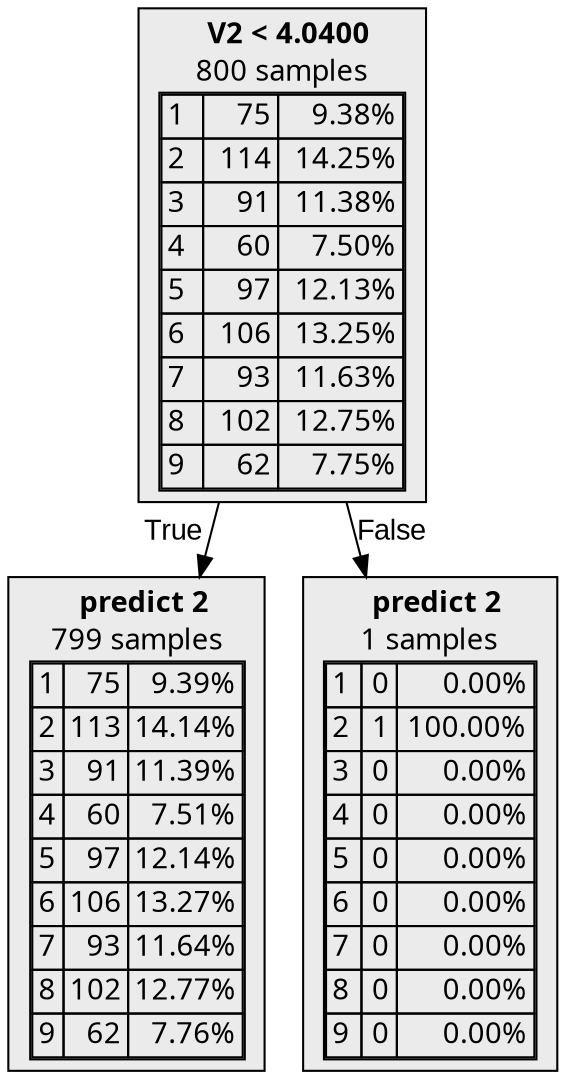 digraph {
    1 [label=<  <TABLE BORDER="0" CELLPADDING="0">
      <TR>
    <TD>
      <B>V2 &lt; 4.0400</B>
    </TD>
  </TR>

    <TR>
      <TD>800 samples</TD>
    </TR>
    <TR>
  <TD>
    <TABLE CELLSPACING="0">
      
        <TR >
    <TD ALIGN="LEFT">1</TD>
    <TD ALIGN="RIGHT">75</TD>
    <TD ALIGN="RIGHT">9.38%</TD>
  </TR>
  <TR class="highlighted">
    <TD ALIGN="LEFT">2</TD>
    <TD ALIGN="RIGHT">114</TD>
    <TD ALIGN="RIGHT">14.25%</TD>
  </TR>
  <TR >
    <TD ALIGN="LEFT">3</TD>
    <TD ALIGN="RIGHT">91</TD>
    <TD ALIGN="RIGHT">11.38%</TD>
  </TR>
  <TR >
    <TD ALIGN="LEFT">4</TD>
    <TD ALIGN="RIGHT">60</TD>
    <TD ALIGN="RIGHT">7.50%</TD>
  </TR>
  <TR >
    <TD ALIGN="LEFT">5</TD>
    <TD ALIGN="RIGHT">97</TD>
    <TD ALIGN="RIGHT">12.13%</TD>
  </TR>
  <TR >
    <TD ALIGN="LEFT">6</TD>
    <TD ALIGN="RIGHT">106</TD>
    <TD ALIGN="RIGHT">13.25%</TD>
  </TR>
  <TR >
    <TD ALIGN="LEFT">7</TD>
    <TD ALIGN="RIGHT">93</TD>
    <TD ALIGN="RIGHT">11.63%</TD>
  </TR>
  <TR >
    <TD ALIGN="LEFT">8</TD>
    <TD ALIGN="RIGHT">102</TD>
    <TD ALIGN="RIGHT">12.75%</TD>
  </TR>
  <TR >
    <TD ALIGN="LEFT">9</TD>
    <TD ALIGN="RIGHT">62</TD>
    <TD ALIGN="RIGHT">7.75%</TD>
  </TR>

    </TABLE>
  </TD>
</TR>

  </TABLE>
>,fillcolor="#EBEBEB",shape=box,fontname="bold arial",style="filled"];
    1 -> 2 [labeldistance=2.5, labelangle=45, headlabel="True",fontname="arial"];
    1 -> 3 [labeldistance=2.5, labelangle=-45, headlabel="False",fontname="arial"];
    2 [label=<  <TABLE BORDER="0" CELLPADDING="0">
      <TR>
    <TD>
      <B>predict 2</B>
    </TD>
  </TR>

    <TR>
      <TD>799 samples</TD>
    </TR>
    <TR>
  <TD>
    <TABLE CELLSPACING="0">
      
        <TR >
    <TD ALIGN="LEFT">1</TD>
    <TD ALIGN="RIGHT">75</TD>
    <TD ALIGN="RIGHT">9.39%</TD>
  </TR>
  <TR class="highlighted">
    <TD ALIGN="LEFT">2</TD>
    <TD ALIGN="RIGHT">113</TD>
    <TD ALIGN="RIGHT">14.14%</TD>
  </TR>
  <TR >
    <TD ALIGN="LEFT">3</TD>
    <TD ALIGN="RIGHT">91</TD>
    <TD ALIGN="RIGHT">11.39%</TD>
  </TR>
  <TR >
    <TD ALIGN="LEFT">4</TD>
    <TD ALIGN="RIGHT">60</TD>
    <TD ALIGN="RIGHT">7.51%</TD>
  </TR>
  <TR >
    <TD ALIGN="LEFT">5</TD>
    <TD ALIGN="RIGHT">97</TD>
    <TD ALIGN="RIGHT">12.14%</TD>
  </TR>
  <TR >
    <TD ALIGN="LEFT">6</TD>
    <TD ALIGN="RIGHT">106</TD>
    <TD ALIGN="RIGHT">13.27%</TD>
  </TR>
  <TR >
    <TD ALIGN="LEFT">7</TD>
    <TD ALIGN="RIGHT">93</TD>
    <TD ALIGN="RIGHT">11.64%</TD>
  </TR>
  <TR >
    <TD ALIGN="LEFT">8</TD>
    <TD ALIGN="RIGHT">102</TD>
    <TD ALIGN="RIGHT">12.77%</TD>
  </TR>
  <TR >
    <TD ALIGN="LEFT">9</TD>
    <TD ALIGN="RIGHT">62</TD>
    <TD ALIGN="RIGHT">7.76%</TD>
  </TR>

    </TABLE>
  </TD>
</TR>

  </TABLE>
>,fillcolor="#EBEBEB",shape=box,fontname="bold arial",style="filled",color=black];
    3 [label=<  <TABLE BORDER="0" CELLPADDING="0">
      <TR>
    <TD>
      <B>predict 2</B>
    </TD>
  </TR>

    <TR>
      <TD>1 samples</TD>
    </TR>
    <TR>
  <TD>
    <TABLE CELLSPACING="0">
      
        <TR >
    <TD ALIGN="LEFT">1</TD>
    <TD ALIGN="RIGHT">0</TD>
    <TD ALIGN="RIGHT">0.00%</TD>
  </TR>
  <TR class="highlighted">
    <TD ALIGN="LEFT">2</TD>
    <TD ALIGN="RIGHT">1</TD>
    <TD ALIGN="RIGHT">100.00%</TD>
  </TR>
  <TR >
    <TD ALIGN="LEFT">3</TD>
    <TD ALIGN="RIGHT">0</TD>
    <TD ALIGN="RIGHT">0.00%</TD>
  </TR>
  <TR >
    <TD ALIGN="LEFT">4</TD>
    <TD ALIGN="RIGHT">0</TD>
    <TD ALIGN="RIGHT">0.00%</TD>
  </TR>
  <TR >
    <TD ALIGN="LEFT">5</TD>
    <TD ALIGN="RIGHT">0</TD>
    <TD ALIGN="RIGHT">0.00%</TD>
  </TR>
  <TR >
    <TD ALIGN="LEFT">6</TD>
    <TD ALIGN="RIGHT">0</TD>
    <TD ALIGN="RIGHT">0.00%</TD>
  </TR>
  <TR >
    <TD ALIGN="LEFT">7</TD>
    <TD ALIGN="RIGHT">0</TD>
    <TD ALIGN="RIGHT">0.00%</TD>
  </TR>
  <TR >
    <TD ALIGN="LEFT">8</TD>
    <TD ALIGN="RIGHT">0</TD>
    <TD ALIGN="RIGHT">0.00%</TD>
  </TR>
  <TR >
    <TD ALIGN="LEFT">9</TD>
    <TD ALIGN="RIGHT">0</TD>
    <TD ALIGN="RIGHT">0.00%</TD>
  </TR>

    </TABLE>
  </TD>
</TR>

  </TABLE>
>,fillcolor="#EBEBEB",shape=box,fontname="bold arial",style="filled",color=black];
}
